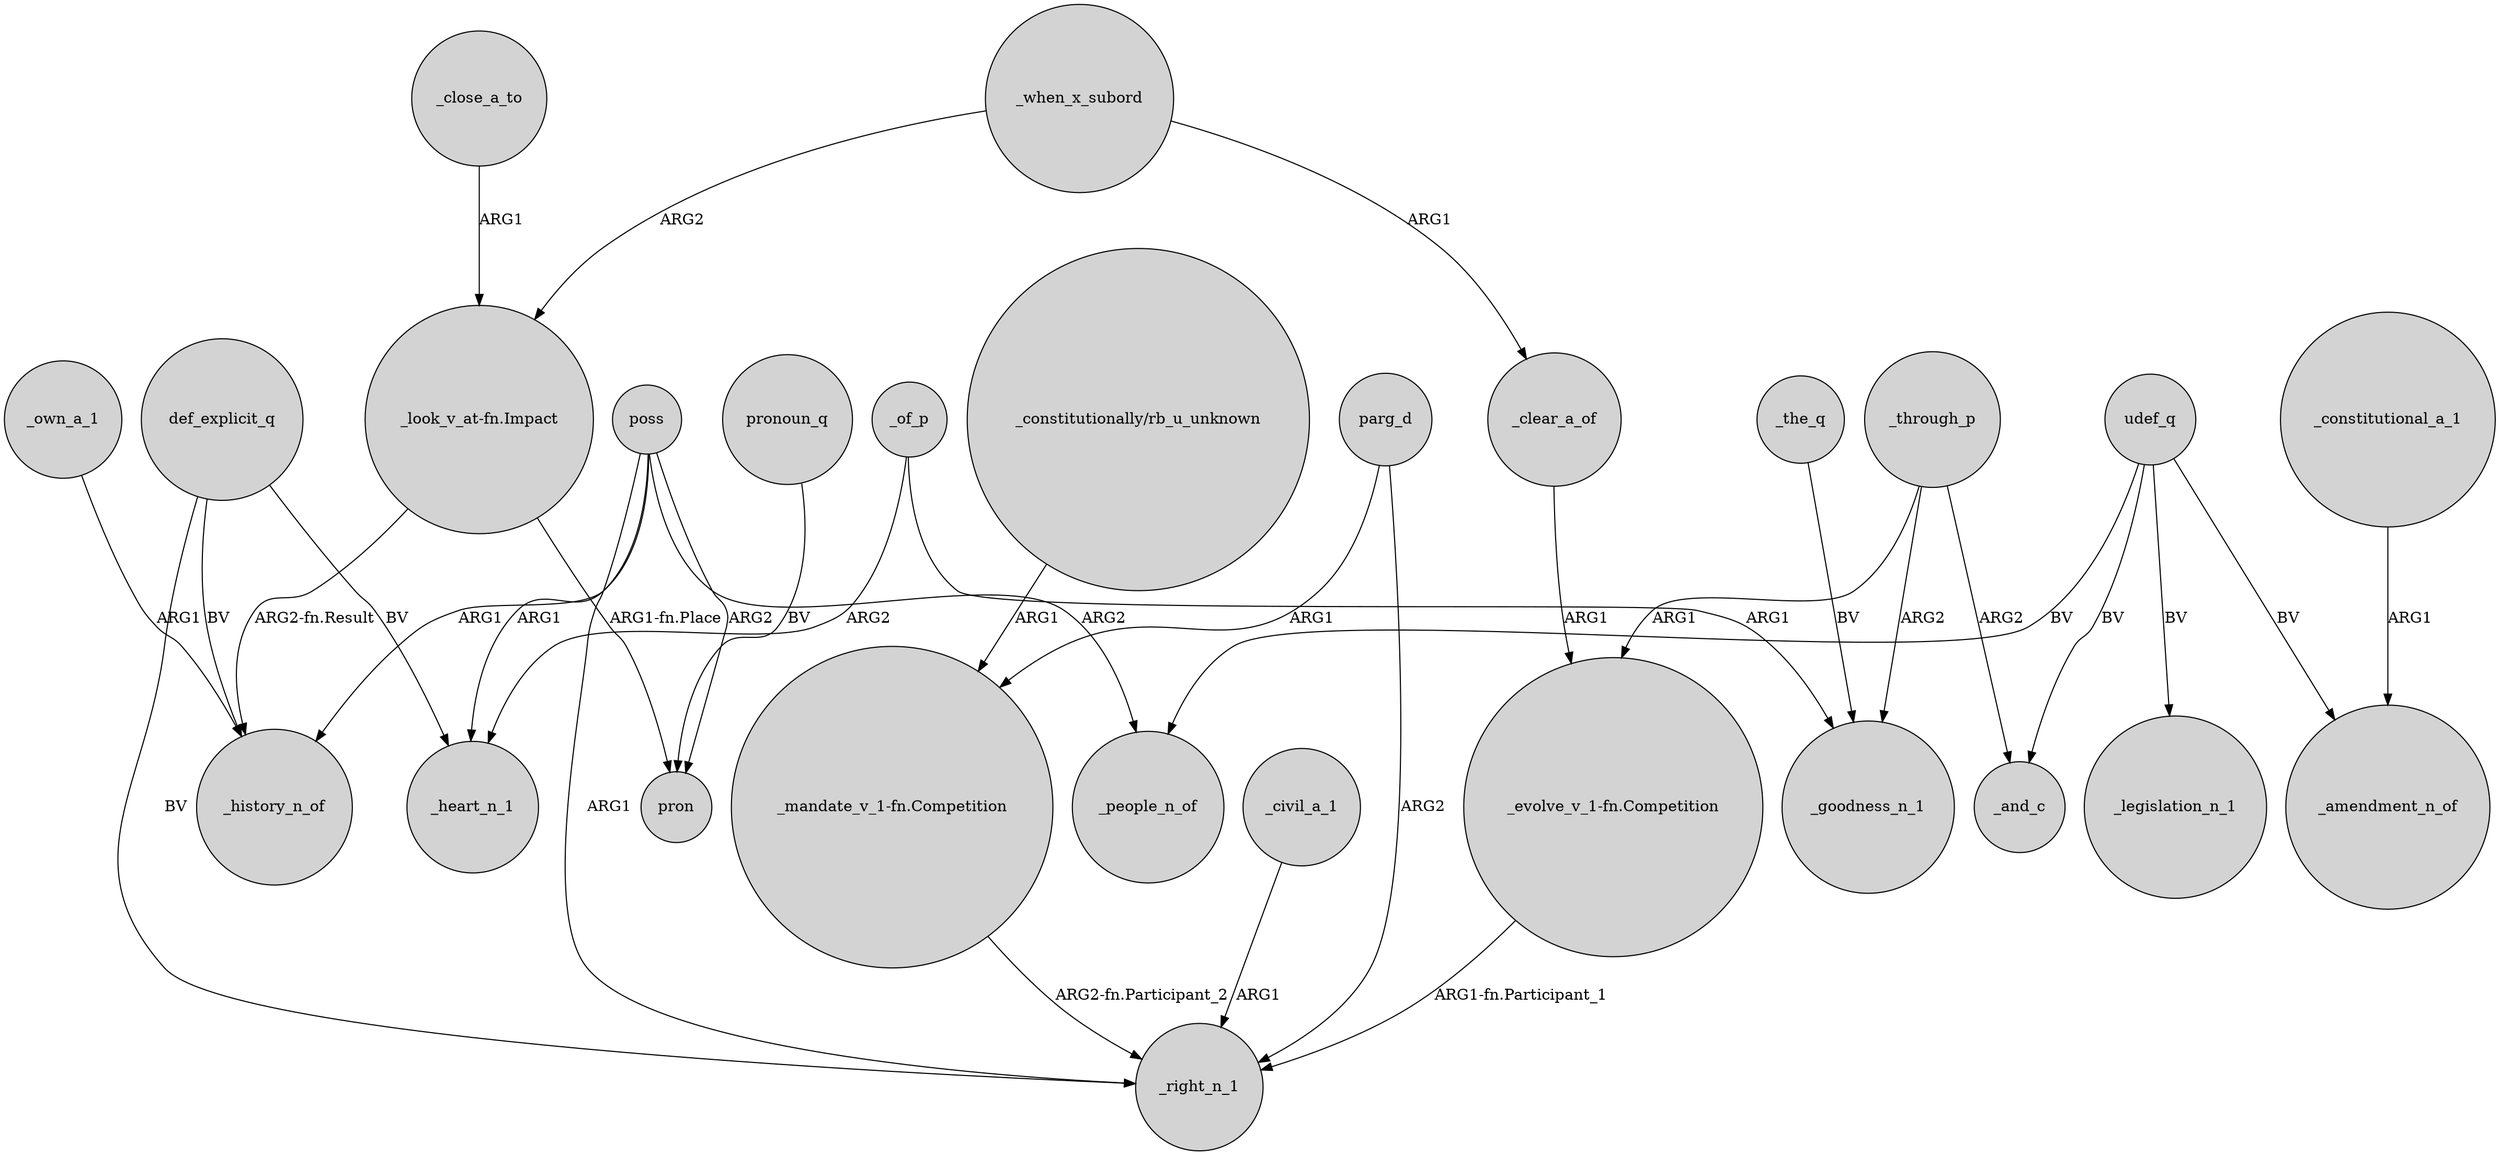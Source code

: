 digraph {
	node [shape=circle style=filled]
	udef_q -> _people_n_of [label=BV]
	_clear_a_of -> "_evolve_v_1-fn.Competition" [label=ARG1]
	_own_a_1 -> _history_n_of [label=ARG1]
	"_mandate_v_1-fn.Competition" -> _right_n_1 [label="ARG2-fn.Participant_2"]
	def_explicit_q -> _right_n_1 [label=BV]
	parg_d -> _right_n_1 [label=ARG2]
	"_evolve_v_1-fn.Competition" -> _right_n_1 [label="ARG1-fn.Participant_1"]
	poss -> _heart_n_1 [label=ARG1]
	"_look_v_at-fn.Impact" -> _history_n_of [label="ARG2-fn.Result"]
	udef_q -> _and_c [label=BV]
	pronoun_q -> pron [label=BV]
	udef_q -> _legislation_n_1 [label=BV]
	poss -> pron [label=ARG2]
	_of_p -> _goodness_n_1 [label=ARG1]
	_civil_a_1 -> _right_n_1 [label=ARG1]
	_the_q -> _goodness_n_1 [label=BV]
	_through_p -> "_evolve_v_1-fn.Competition" [label=ARG1]
	poss -> _history_n_of [label=ARG1]
	def_explicit_q -> _heart_n_1 [label=BV]
	_through_p -> _and_c [label=ARG2]
	_close_a_to -> "_look_v_at-fn.Impact" [label=ARG1]
	_through_p -> _goodness_n_1 [label=ARG2]
	def_explicit_q -> _history_n_of [label=BV]
	"_constitutionally/rb_u_unknown" -> "_mandate_v_1-fn.Competition" [label=ARG1]
	poss -> _right_n_1 [label=ARG1]
	poss -> _people_n_of [label=ARG2]
	parg_d -> "_mandate_v_1-fn.Competition" [label=ARG1]
	_of_p -> _heart_n_1 [label=ARG2]
	"_look_v_at-fn.Impact" -> pron [label="ARG1-fn.Place"]
	_when_x_subord -> "_look_v_at-fn.Impact" [label=ARG2]
	_constitutional_a_1 -> _amendment_n_of [label=ARG1]
	_when_x_subord -> _clear_a_of [label=ARG1]
	udef_q -> _amendment_n_of [label=BV]
}
